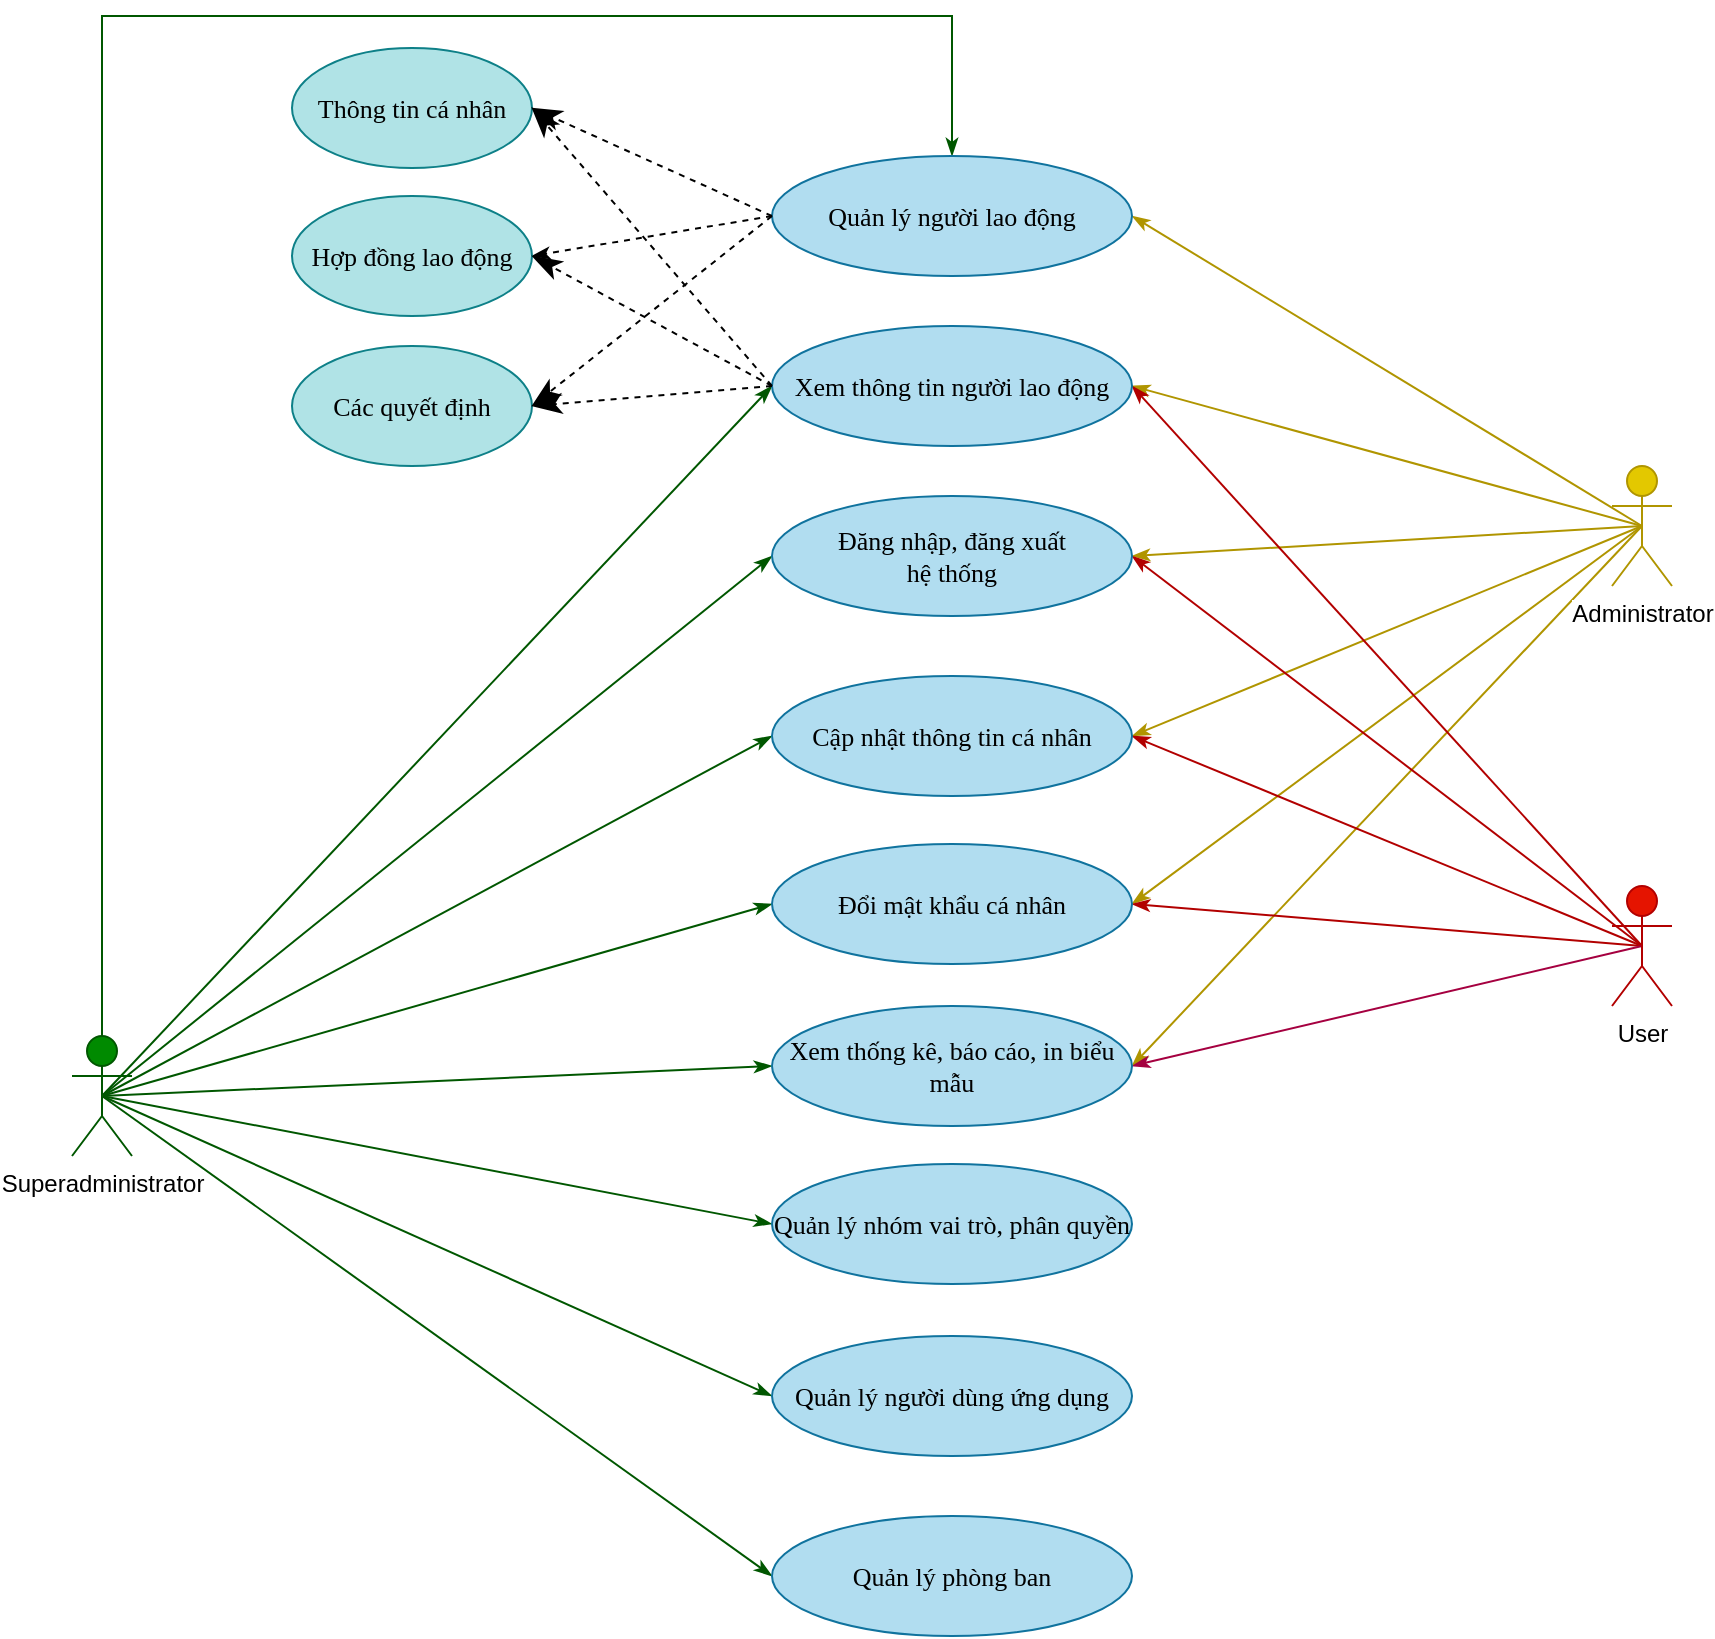 <mxfile version="11.2.4" type="device" pages="1"><diagram id="FBlu7W50J5uoWDfqSO4e" name="Page-1"><mxGraphModel dx="1679" dy="1615" grid="1" gridSize="10" guides="1" tooltips="1" connect="1" arrows="1" fold="1" page="1" pageScale="1" pageWidth="850" pageHeight="1100" math="0" shadow="0"><root><mxCell id="0"/><mxCell id="1" parent="0"/><mxCell id="Ysx4BPoiqr8Ara0dQ9ih-45" style="orthogonalLoop=1;jettySize=auto;html=1;exitX=0.5;exitY=0.5;exitDx=0;exitDy=0;exitPerimeter=0;entryX=0;entryY=0.5;entryDx=0;entryDy=0;elbow=vertical;strokeWidth=1;fillColor=#008a00;strokeColor=#005700;rounded=0;endArrow=classicThin;endFill=1;startArrow=none;startFill=0;" edge="1" parent="1" source="Ysx4BPoiqr8Ara0dQ9ih-1" target="Ysx4BPoiqr8Ara0dQ9ih-29"><mxGeometry relative="1" as="geometry"/></mxCell><mxCell id="Ysx4BPoiqr8Ara0dQ9ih-46" style="orthogonalLoop=1;jettySize=auto;html=1;exitX=0.5;exitY=0.5;exitDx=0;exitDy=0;exitPerimeter=0;entryX=0;entryY=0.5;entryDx=0;entryDy=0;strokeWidth=1;fillColor=#008a00;strokeColor=#005700;rounded=0;endArrow=classicThin;endFill=1;startArrow=none;startFill=0;" edge="1" parent="1" source="Ysx4BPoiqr8Ara0dQ9ih-1" target="Ysx4BPoiqr8Ara0dQ9ih-38"><mxGeometry relative="1" as="geometry"/></mxCell><mxCell id="Ysx4BPoiqr8Ara0dQ9ih-47" style="orthogonalLoop=1;jettySize=auto;html=1;exitX=0.5;exitY=0.5;exitDx=0;exitDy=0;exitPerimeter=0;entryX=0;entryY=0.5;entryDx=0;entryDy=0;strokeWidth=1;fillColor=#008a00;strokeColor=#005700;rounded=0;endArrow=classicThin;endFill=1;startArrow=none;startFill=0;" edge="1" parent="1" source="Ysx4BPoiqr8Ara0dQ9ih-1" target="Ysx4BPoiqr8Ara0dQ9ih-30"><mxGeometry relative="1" as="geometry"/></mxCell><mxCell id="Ysx4BPoiqr8Ara0dQ9ih-56" style="edgeStyle=none;orthogonalLoop=1;jettySize=auto;html=1;exitX=0.5;exitY=0.5;exitDx=0;exitDy=0;exitPerimeter=0;entryX=0;entryY=0.5;entryDx=0;entryDy=0;strokeWidth=1;fillColor=#008a00;strokeColor=#005700;rounded=0;endArrow=classicThin;endFill=1;startArrow=none;startFill=0;" edge="1" parent="1" source="Ysx4BPoiqr8Ara0dQ9ih-1" target="Ysx4BPoiqr8Ara0dQ9ih-55"><mxGeometry relative="1" as="geometry"/></mxCell><mxCell id="Ysx4BPoiqr8Ara0dQ9ih-57" style="edgeStyle=none;orthogonalLoop=1;jettySize=auto;html=1;exitX=0.5;exitY=0.5;exitDx=0;exitDy=0;exitPerimeter=0;entryX=0;entryY=0.5;entryDx=0;entryDy=0;strokeWidth=1;fillColor=#008a00;strokeColor=#005700;rounded=0;endArrow=classicThin;endFill=1;startArrow=none;startFill=0;" edge="1" parent="1" source="Ysx4BPoiqr8Ara0dQ9ih-1" target="Ysx4BPoiqr8Ara0dQ9ih-21"><mxGeometry relative="1" as="geometry"/></mxCell><mxCell id="Ysx4BPoiqr8Ara0dQ9ih-87" style="edgeStyle=none;orthogonalLoop=1;jettySize=auto;html=1;exitX=0.5;exitY=0.5;exitDx=0;exitDy=0;exitPerimeter=0;endArrow=classicThin;endFill=1;strokeWidth=1;entryX=0;entryY=0.5;entryDx=0;entryDy=0;fillColor=#008a00;strokeColor=#005700;rounded=0;startArrow=none;startFill=0;" edge="1" parent="1" source="Ysx4BPoiqr8Ara0dQ9ih-1" target="Ysx4BPoiqr8Ara0dQ9ih-80"><mxGeometry relative="1" as="geometry"><mxPoint x="270" y="140" as="targetPoint"/></mxGeometry></mxCell><mxCell id="Ysx4BPoiqr8Ara0dQ9ih-88" style="edgeStyle=orthogonalEdgeStyle;rounded=0;orthogonalLoop=1;jettySize=auto;html=1;exitX=0.5;exitY=0;exitDx=0;exitDy=0;exitPerimeter=0;endArrow=classicThin;endFill=1;strokeWidth=1;entryX=0.5;entryY=0;entryDx=0;entryDy=0;fillColor=#008a00;strokeColor=#005700;startArrow=none;startFill=0;" edge="1" parent="1" source="Ysx4BPoiqr8Ara0dQ9ih-1" target="Ysx4BPoiqr8Ara0dQ9ih-65"><mxGeometry relative="1" as="geometry"><mxPoint x="410" as="targetPoint"/><Array as="points"><mxPoint x="-55" y="-30"/><mxPoint x="370" y="-30"/></Array></mxGeometry></mxCell><mxCell id="Ysx4BPoiqr8Ara0dQ9ih-93" style="edgeStyle=none;orthogonalLoop=1;jettySize=auto;html=1;exitX=0.5;exitY=0.5;exitDx=0;exitDy=0;exitPerimeter=0;entryX=0;entryY=0.5;entryDx=0;entryDy=0;endArrow=classicThin;endFill=1;strokeWidth=1;fillColor=#008a00;strokeColor=#005700;rounded=0;startArrow=none;startFill=0;" edge="1" parent="1" source="Ysx4BPoiqr8Ara0dQ9ih-1" target="Ysx4BPoiqr8Ara0dQ9ih-92"><mxGeometry relative="1" as="geometry"/></mxCell><mxCell id="Ysx4BPoiqr8Ara0dQ9ih-95" style="edgeStyle=none;orthogonalLoop=1;jettySize=auto;html=1;exitX=0.5;exitY=0.5;exitDx=0;exitDy=0;exitPerimeter=0;entryX=0;entryY=0.5;entryDx=0;entryDy=0;endArrow=classicThin;endFill=1;strokeWidth=1;fillColor=#008a00;strokeColor=#005700;rounded=0;startArrow=none;startFill=0;" edge="1" parent="1" source="Ysx4BPoiqr8Ara0dQ9ih-1" target="Ysx4BPoiqr8Ara0dQ9ih-94"><mxGeometry relative="1" as="geometry"/></mxCell><mxCell id="Ysx4BPoiqr8Ara0dQ9ih-1" value="&lt;font color=&quot;#000000&quot;&gt;Superadministrator&lt;/font&gt;" style="shape=umlActor;verticalLabelPosition=bottom;labelBackgroundColor=#ffffff;verticalAlign=top;html=1;fillColor=#008a00;strokeColor=#005700;fontColor=#ffffff;labelBorderColor=none;" vertex="1" parent="1"><mxGeometry x="-70" y="480" width="30" height="60" as="geometry"/></mxCell><mxCell id="Ysx4BPoiqr8Ara0dQ9ih-48" style="rounded=0;orthogonalLoop=1;jettySize=auto;elbow=vertical;html=1;exitX=0.5;exitY=0.5;exitDx=0;exitDy=0;exitPerimeter=0;entryX=1;entryY=0.5;entryDx=0;entryDy=0;fillColor=#e3c800;strokeColor=#B09500;strokeWidth=1;endArrow=classicThin;endFill=1;startArrow=none;startFill=0;" edge="1" parent="1" source="Ysx4BPoiqr8Ara0dQ9ih-4" target="Ysx4BPoiqr8Ara0dQ9ih-29"><mxGeometry relative="1" as="geometry"/></mxCell><mxCell id="Ysx4BPoiqr8Ara0dQ9ih-49" style="rounded=0;orthogonalLoop=1;jettySize=auto;elbow=vertical;html=1;exitX=0.5;exitY=0.5;exitDx=0;exitDy=0;exitPerimeter=0;entryX=1;entryY=0.5;entryDx=0;entryDy=0;fillColor=#e3c800;strokeColor=#B09500;strokeWidth=1;endArrow=classicThin;endFill=1;startArrow=none;startFill=0;" edge="1" parent="1" source="Ysx4BPoiqr8Ara0dQ9ih-4" target="Ysx4BPoiqr8Ara0dQ9ih-38"><mxGeometry relative="1" as="geometry"/></mxCell><mxCell id="Ysx4BPoiqr8Ara0dQ9ih-50" style="rounded=0;orthogonalLoop=1;jettySize=auto;elbow=vertical;html=1;exitX=0.5;exitY=0.5;exitDx=0;exitDy=0;exitPerimeter=0;entryX=1;entryY=0.5;entryDx=0;entryDy=0;fillColor=#e3c800;strokeColor=#B09500;strokeWidth=1;endArrow=classicThin;endFill=1;startArrow=none;startFill=0;" edge="1" parent="1" source="Ysx4BPoiqr8Ara0dQ9ih-4" target="Ysx4BPoiqr8Ara0dQ9ih-30"><mxGeometry relative="1" as="geometry"/></mxCell><mxCell id="Ysx4BPoiqr8Ara0dQ9ih-85" style="edgeStyle=none;rounded=0;orthogonalLoop=1;jettySize=auto;html=1;exitX=0.5;exitY=0.5;exitDx=0;exitDy=0;exitPerimeter=0;entryX=1;entryY=0.5;entryDx=0;entryDy=0;endArrow=classicThin;endFill=1;strokeWidth=1;fillColor=#e3c800;strokeColor=#B09500;startArrow=none;startFill=0;" edge="1" parent="1" source="Ysx4BPoiqr8Ara0dQ9ih-4" target="Ysx4BPoiqr8Ara0dQ9ih-80"><mxGeometry relative="1" as="geometry"/></mxCell><mxCell id="Ysx4BPoiqr8Ara0dQ9ih-86" style="edgeStyle=none;rounded=0;orthogonalLoop=1;jettySize=auto;html=1;exitX=0.5;exitY=0.5;exitDx=0;exitDy=0;exitPerimeter=0;entryX=1;entryY=0.5;entryDx=0;entryDy=0;endArrow=classicThin;endFill=1;strokeWidth=1;fillColor=#e3c800;strokeColor=#B09500;startArrow=none;startFill=0;" edge="1" parent="1" source="Ysx4BPoiqr8Ara0dQ9ih-4" target="Ysx4BPoiqr8Ara0dQ9ih-65"><mxGeometry relative="1" as="geometry"/></mxCell><mxCell id="Ysx4BPoiqr8Ara0dQ9ih-97" style="edgeStyle=none;rounded=0;orthogonalLoop=1;jettySize=auto;html=1;exitX=0.5;exitY=0.5;exitDx=0;exitDy=0;exitPerimeter=0;entryX=1;entryY=0.5;entryDx=0;entryDy=0;endArrow=classicThin;endFill=1;strokeWidth=1;fillColor=#e3c800;strokeColor=#B09500;startArrow=none;startFill=0;" edge="1" parent="1" source="Ysx4BPoiqr8Ara0dQ9ih-4" target="Ysx4BPoiqr8Ara0dQ9ih-94"><mxGeometry relative="1" as="geometry"/></mxCell><mxCell id="Ysx4BPoiqr8Ara0dQ9ih-4" value="&lt;font color=&quot;#000000&quot;&gt;Administrator&lt;/font&gt;" style="shape=umlActor;verticalLabelPosition=bottom;labelBackgroundColor=#ffffff;verticalAlign=top;html=1;fillColor=#e3c800;strokeColor=#B09500;fontColor=#ffffff;" vertex="1" parent="1"><mxGeometry x="700" y="195" width="30" height="60" as="geometry"/></mxCell><mxCell id="Ysx4BPoiqr8Ara0dQ9ih-52" style="edgeStyle=none;rounded=0;orthogonalLoop=1;jettySize=auto;html=1;exitX=0.5;exitY=0.5;exitDx=0;exitDy=0;exitPerimeter=0;fillColor=#e51400;strokeColor=#B20000;strokeWidth=1;entryX=1;entryY=0.5;entryDx=0;entryDy=0;endArrow=classicThin;endFill=1;startArrow=none;startFill=0;" edge="1" parent="1" source="Ysx4BPoiqr8Ara0dQ9ih-5" target="Ysx4BPoiqr8Ara0dQ9ih-29"><mxGeometry relative="1" as="geometry"><mxPoint x="440" y="240" as="targetPoint"/></mxGeometry></mxCell><mxCell id="Ysx4BPoiqr8Ara0dQ9ih-53" style="edgeStyle=none;rounded=0;orthogonalLoop=1;jettySize=auto;html=1;exitX=0.5;exitY=0.5;exitDx=0;exitDy=0;exitPerimeter=0;entryX=1;entryY=0.5;entryDx=0;entryDy=0;fillColor=#e51400;strokeColor=#B20000;strokeWidth=1;endArrow=classicThin;endFill=1;startArrow=none;startFill=0;" edge="1" parent="1" source="Ysx4BPoiqr8Ara0dQ9ih-5" target="Ysx4BPoiqr8Ara0dQ9ih-38"><mxGeometry relative="1" as="geometry"/></mxCell><mxCell id="Ysx4BPoiqr8Ara0dQ9ih-54" style="edgeStyle=none;rounded=0;orthogonalLoop=1;jettySize=auto;html=1;exitX=0.5;exitY=0.5;exitDx=0;exitDy=0;exitPerimeter=0;entryX=1;entryY=0.5;entryDx=0;entryDy=0;fillColor=#e51400;strokeColor=#B20000;strokeWidth=1;endArrow=classicThin;endFill=1;startArrow=none;startFill=0;" edge="1" parent="1" source="Ysx4BPoiqr8Ara0dQ9ih-5" target="Ysx4BPoiqr8Ara0dQ9ih-30"><mxGeometry relative="1" as="geometry"/></mxCell><mxCell id="Ysx4BPoiqr8Ara0dQ9ih-90" style="rounded=0;orthogonalLoop=1;jettySize=auto;html=1;exitX=0.5;exitY=0.5;exitDx=0;exitDy=0;exitPerimeter=0;endArrow=classicThin;endFill=1;strokeWidth=1;entryX=1;entryY=0.5;entryDx=0;entryDy=0;fillColor=#e51400;strokeColor=#B20000;startArrow=none;startFill=0;" edge="1" parent="1" source="Ysx4BPoiqr8Ara0dQ9ih-5" target="Ysx4BPoiqr8Ara0dQ9ih-80"><mxGeometry relative="1" as="geometry"><mxPoint x="500" y="180" as="targetPoint"/></mxGeometry></mxCell><mxCell id="Ysx4BPoiqr8Ara0dQ9ih-96" style="edgeStyle=none;rounded=0;orthogonalLoop=1;jettySize=auto;html=1;exitX=0.5;exitY=0.5;exitDx=0;exitDy=0;exitPerimeter=0;entryX=1;entryY=0.5;entryDx=0;entryDy=0;endArrow=classicThin;endFill=1;strokeWidth=1;fillColor=#d80073;strokeColor=#A50040;startArrow=none;startFill=0;" edge="1" parent="1" source="Ysx4BPoiqr8Ara0dQ9ih-5" target="Ysx4BPoiqr8Ara0dQ9ih-94"><mxGeometry relative="1" as="geometry"/></mxCell><mxCell id="Ysx4BPoiqr8Ara0dQ9ih-5" value="&lt;font color=&quot;#000000&quot;&gt;User&lt;/font&gt;" style="shape=umlActor;verticalLabelPosition=bottom;labelBackgroundColor=#ffffff;verticalAlign=top;html=1;fillColor=#e51400;strokeColor=#B20000;fontColor=#ffffff;" vertex="1" parent="1"><mxGeometry x="700" y="405" width="30" height="60" as="geometry"/></mxCell><mxCell id="Ysx4BPoiqr8Ara0dQ9ih-21" value="Quản lý nhóm vai trò, phân quyền" style="ellipse;whiteSpace=wrap;html=1;fillColor=#b1ddf0;strokeColor=#10739e;fontSize=13;fontFamily=Times New Roman;" vertex="1" parent="1"><mxGeometry x="280" y="544" width="180" height="60" as="geometry"/></mxCell><mxCell id="Ysx4BPoiqr8Ara0dQ9ih-29" value="Đăng nhập, đăng xuất &lt;br style=&quot;font-size: 13px;&quot;&gt;hệ thống" style="ellipse;whiteSpace=wrap;html=1;fillColor=#b1ddf0;strokeColor=#10739e;fontSize=13;fontFamily=Times New Roman;" vertex="1" parent="1"><mxGeometry x="280" y="210" width="180" height="60" as="geometry"/></mxCell><mxCell id="Ysx4BPoiqr8Ara0dQ9ih-30" value="Đổi mật khẩu cá nhân" style="ellipse;whiteSpace=wrap;html=1;fillColor=#b1ddf0;strokeColor=#10739e;fontSize=13;fontFamily=Times New Roman;" vertex="1" parent="1"><mxGeometry x="280" y="384" width="180" height="60" as="geometry"/></mxCell><mxCell id="Ysx4BPoiqr8Ara0dQ9ih-38" value="Cập nhật thông tin cá nhân" style="ellipse;whiteSpace=wrap;html=1;fillColor=#b1ddf0;strokeColor=#10739e;fontSize=13;fontFamily=Times New Roman;" vertex="1" parent="1"><mxGeometry x="280" y="300" width="180" height="60" as="geometry"/></mxCell><mxCell id="Ysx4BPoiqr8Ara0dQ9ih-55" value="Quản lý người dùng ứng dụng" style="ellipse;whiteSpace=wrap;html=1;fillColor=#b1ddf0;strokeColor=#10739e;fontFamily=Times New Roman;fontSize=13;" vertex="1" parent="1"><mxGeometry x="280" y="630" width="180" height="60" as="geometry"/></mxCell><mxCell id="Ysx4BPoiqr8Ara0dQ9ih-98" style="edgeStyle=none;rounded=0;orthogonalLoop=1;jettySize=auto;html=1;exitX=0;exitY=0.5;exitDx=0;exitDy=0;entryX=1;entryY=0.5;entryDx=0;entryDy=0;endArrow=classicThin;endFill=1;strokeWidth=1;dashed=1;" edge="1" parent="1" source="Ysx4BPoiqr8Ara0dQ9ih-65" target="Ysx4BPoiqr8Ara0dQ9ih-68"><mxGeometry relative="1" as="geometry"/></mxCell><mxCell id="Ysx4BPoiqr8Ara0dQ9ih-65" value="Quản lý người lao động" style="ellipse;whiteSpace=wrap;html=1;fillColor=#b1ddf0;strokeColor=#10739e;fontSize=13;fontFamily=Times New Roman;" vertex="1" parent="1"><mxGeometry x="280" y="40" width="180" height="60" as="geometry"/></mxCell><mxCell id="Ysx4BPoiqr8Ara0dQ9ih-66" value="&lt;font style=&quot;font-size: 13px&quot;&gt;Thông tin cá nhân&lt;/font&gt;" style="ellipse;whiteSpace=wrap;html=1;fillColor=#b0e3e6;strokeColor=#0e8088;fontFamily=Times New Roman;fontSize=13;" vertex="1" parent="1"><mxGeometry x="40" y="-14" width="120" height="60" as="geometry"/></mxCell><mxCell id="Ysx4BPoiqr8Ara0dQ9ih-68" value="Hợp đồng lao động" style="ellipse;whiteSpace=wrap;html=1;fillColor=#b0e3e6;strokeColor=#0e8088;fontSize=13;fontFamily=Times New Roman;" vertex="1" parent="1"><mxGeometry x="40" y="60" width="120" height="60" as="geometry"/></mxCell><mxCell id="Ysx4BPoiqr8Ara0dQ9ih-75" value="" style="endArrow=classicThin;endSize=12;dashed=1;html=1;strokeWidth=1;exitX=0;exitY=0.5;exitDx=0;exitDy=0;entryX=1;entryY=0.5;entryDx=0;entryDy=0;endFill=1;" edge="1" parent="1" source="Ysx4BPoiqr8Ara0dQ9ih-65" target="Ysx4BPoiqr8Ara0dQ9ih-66"><mxGeometry width="160" relative="1" as="geometry"><mxPoint x="-105" y="179.5" as="sourcePoint"/><mxPoint x="55" y="179.5" as="targetPoint"/></mxGeometry></mxCell><mxCell id="Ysx4BPoiqr8Ara0dQ9ih-76" value="" style="endArrow=classicThin;endSize=12;dashed=1;html=1;strokeWidth=1;entryX=1;entryY=0.5;entryDx=0;entryDy=0;endFill=1;exitX=0;exitY=0.5;exitDx=0;exitDy=0;" edge="1" parent="1" source="Ysx4BPoiqr8Ara0dQ9ih-80" target="Ysx4BPoiqr8Ara0dQ9ih-68"><mxGeometry width="160" relative="1" as="geometry"><mxPoint x="270" y="140" as="sourcePoint"/><mxPoint x="220" y="170" as="targetPoint"/></mxGeometry></mxCell><mxCell id="Ysx4BPoiqr8Ara0dQ9ih-77" value="Các quyết định" style="ellipse;whiteSpace=wrap;html=1;fillColor=#b0e3e6;strokeColor=#0e8088;fontSize=13;fontFamily=Times New Roman;" vertex="1" parent="1"><mxGeometry x="40" y="135" width="120" height="60" as="geometry"/></mxCell><mxCell id="Ysx4BPoiqr8Ara0dQ9ih-78" value="" style="endArrow=classicThin;endSize=12;dashed=1;html=1;strokeWidth=1;exitX=0;exitY=0.5;exitDx=0;exitDy=0;entryX=1;entryY=0.5;entryDx=0;entryDy=0;endFill=1;" edge="1" parent="1" source="Ysx4BPoiqr8Ara0dQ9ih-65" target="Ysx4BPoiqr8Ara0dQ9ih-77"><mxGeometry width="160" relative="1" as="geometry"><mxPoint x="290" y="160" as="sourcePoint"/><mxPoint x="200" y="170" as="targetPoint"/></mxGeometry></mxCell><mxCell id="Ysx4BPoiqr8Ara0dQ9ih-80" value="Xem thông tin người lao động" style="ellipse;whiteSpace=wrap;html=1;fillColor=#b1ddf0;strokeColor=#10739e;fontSize=13;fontFamily=Times New Roman;" vertex="1" parent="1"><mxGeometry x="280" y="125" width="180" height="60" as="geometry"/></mxCell><mxCell id="Ysx4BPoiqr8Ara0dQ9ih-81" value="" style="endArrow=classicThin;endSize=12;dashed=1;html=1;strokeWidth=1;exitX=0;exitY=0.5;exitDx=0;exitDy=0;entryX=1;entryY=0.5;entryDx=0;entryDy=0;endFill=1;" edge="1" parent="1" source="Ysx4BPoiqr8Ara0dQ9ih-80" target="Ysx4BPoiqr8Ara0dQ9ih-66"><mxGeometry width="160" relative="1" as="geometry"><mxPoint x="280" y="150" as="sourcePoint"/><mxPoint x="120" y="50" as="targetPoint"/></mxGeometry></mxCell><mxCell id="Ysx4BPoiqr8Ara0dQ9ih-83" value="" style="endArrow=classicThin;endSize=12;dashed=1;html=1;strokeWidth=1;exitX=0;exitY=0.5;exitDx=0;exitDy=0;entryX=1;entryY=0.5;entryDx=0;entryDy=0;endFill=1;" edge="1" parent="1" source="Ysx4BPoiqr8Ara0dQ9ih-80" target="Ysx4BPoiqr8Ara0dQ9ih-77"><mxGeometry width="160" relative="1" as="geometry"><mxPoint x="290" y="70" as="sourcePoint"/><mxPoint x="200" y="210" as="targetPoint"/></mxGeometry></mxCell><mxCell id="Ysx4BPoiqr8Ara0dQ9ih-92" value="Quản lý phòng ban" style="ellipse;whiteSpace=wrap;html=1;fillColor=#b1ddf0;strokeColor=#10739e;fontFamily=Times New Roman;fontSize=13;" vertex="1" parent="1"><mxGeometry x="280" y="720" width="180" height="60" as="geometry"/></mxCell><mxCell id="Ysx4BPoiqr8Ara0dQ9ih-94" value="Xem thống kê, báo cáo, in biểu mẫu" style="ellipse;whiteSpace=wrap;html=1;fillColor=#b1ddf0;strokeColor=#10739e;fontSize=13;fontFamily=Times New Roman;" vertex="1" parent="1"><mxGeometry x="280" y="465" width="180" height="60" as="geometry"/></mxCell></root></mxGraphModel></diagram></mxfile>